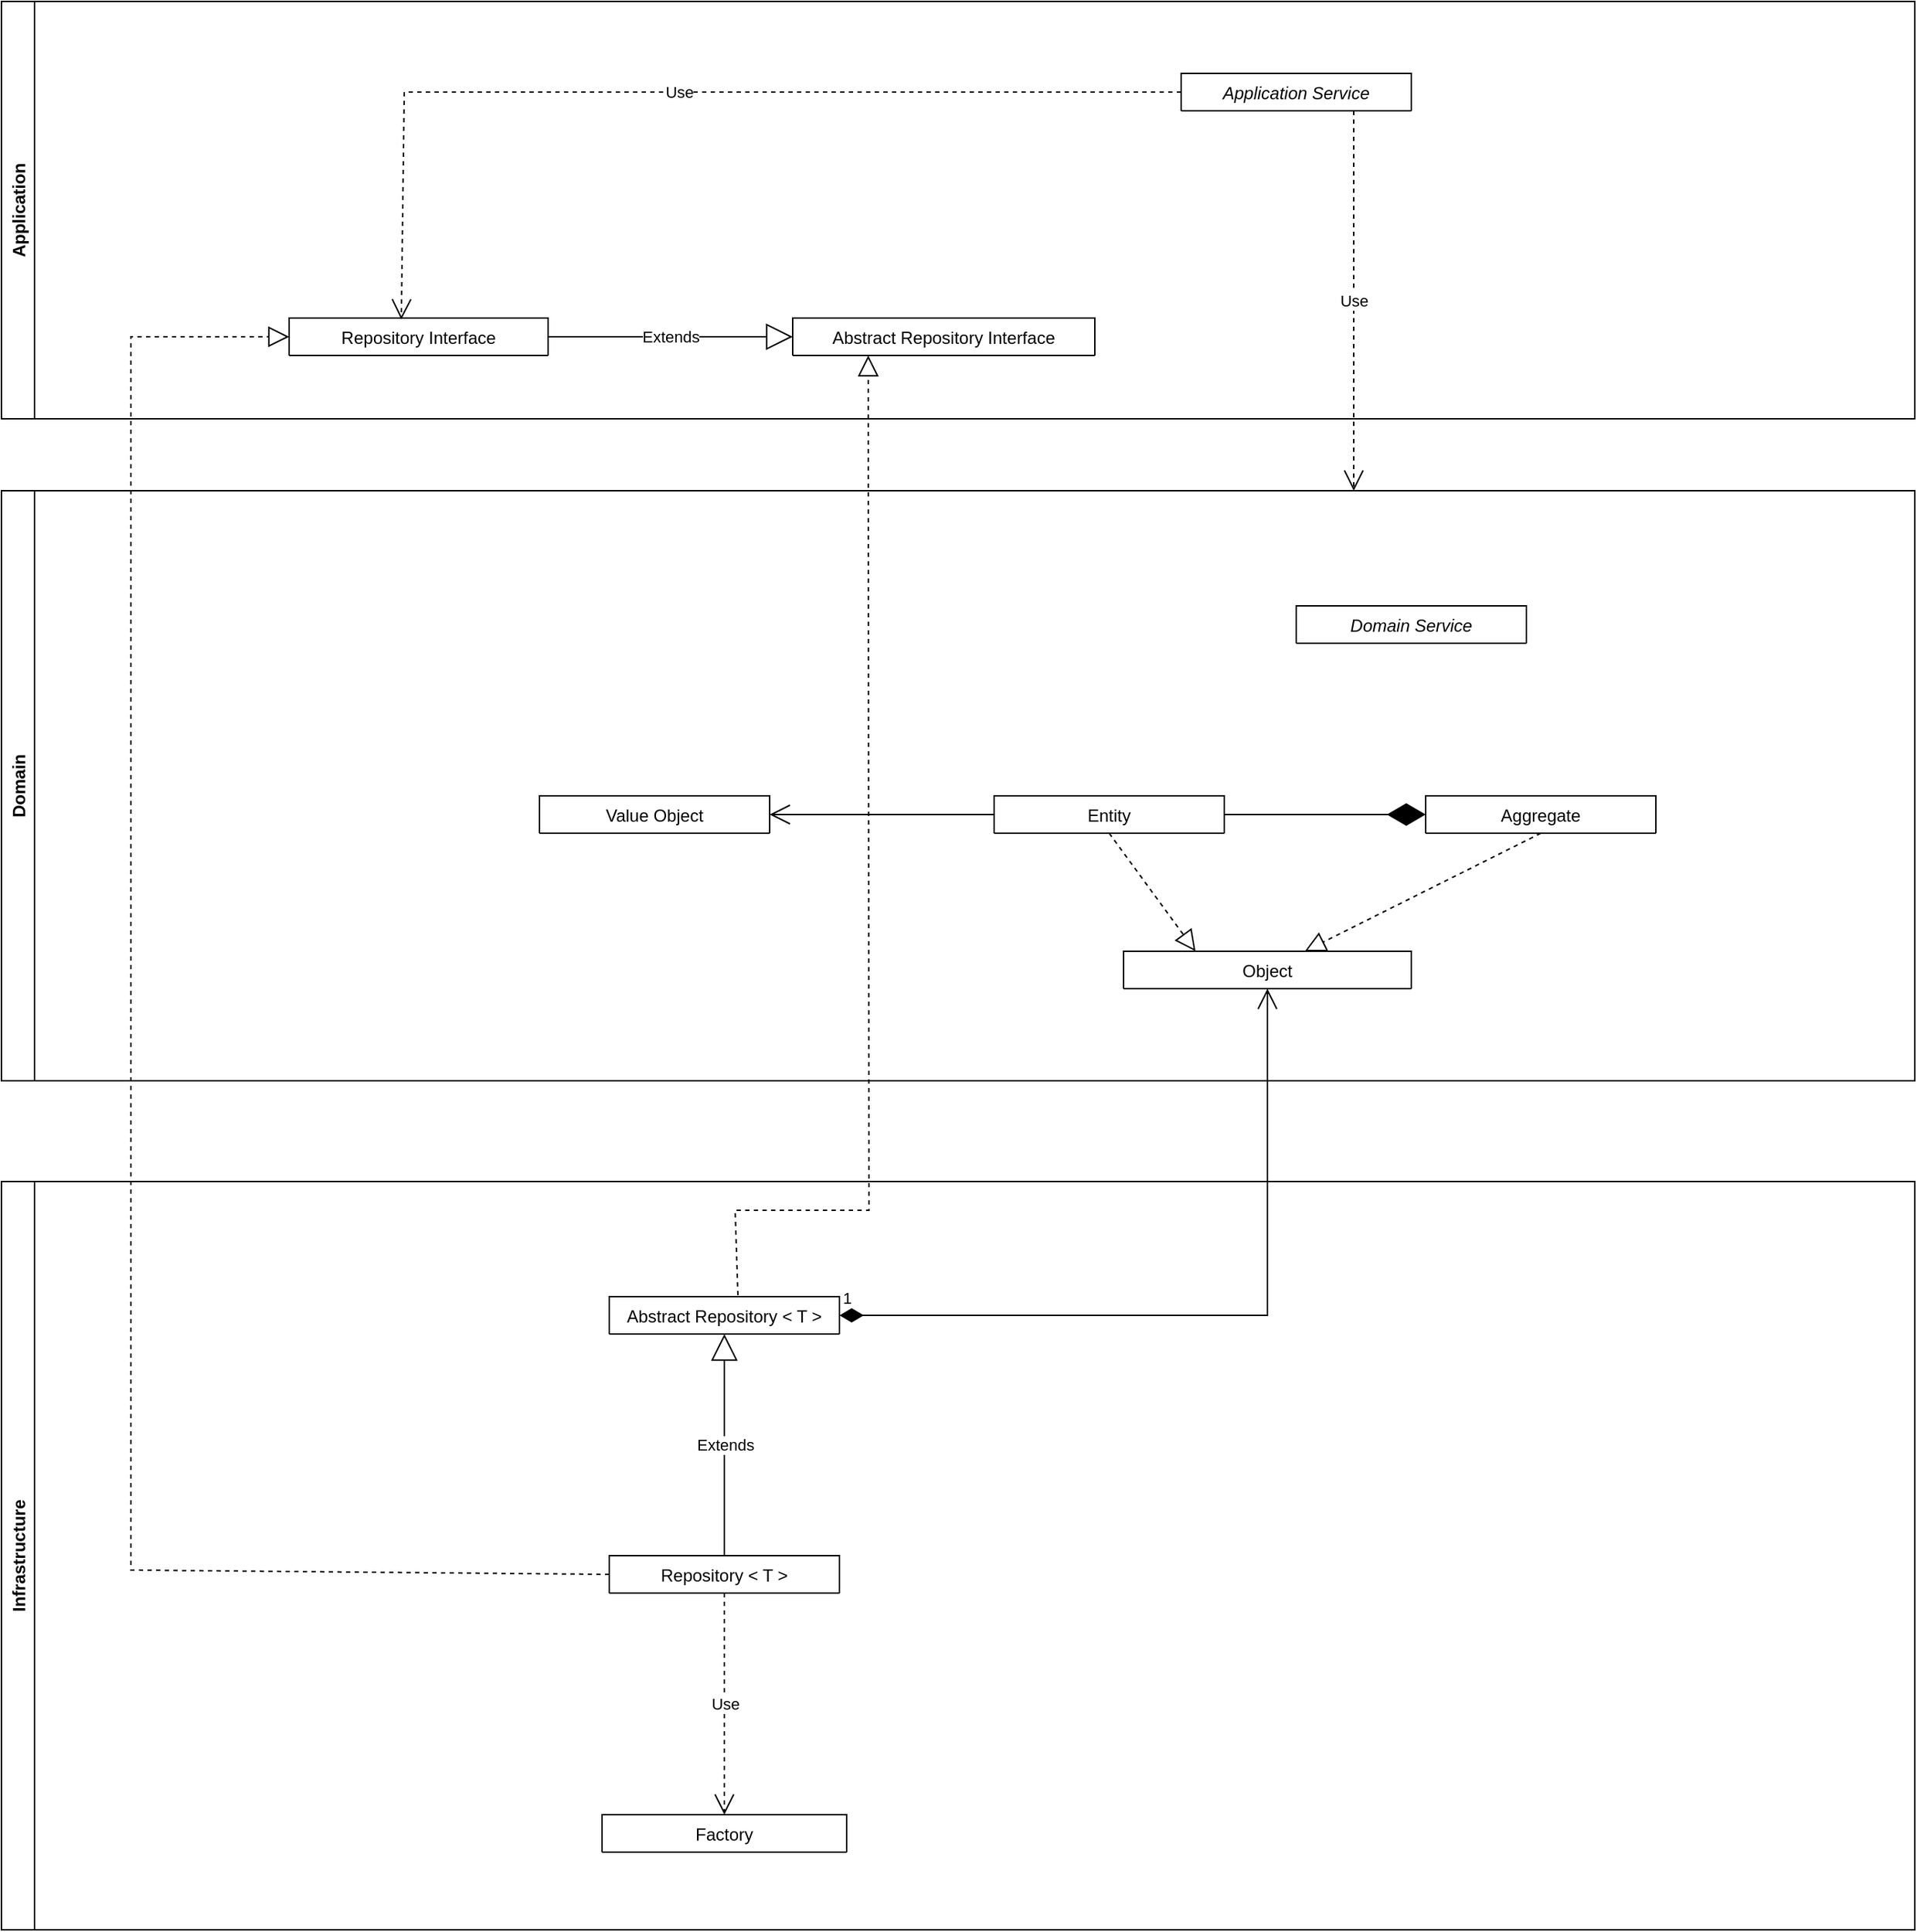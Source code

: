 <mxfile version="20.2.7" type="github">
  <diagram id="C5RBs43oDa-KdzZeNtuy" name="Page-1">
    <mxGraphModel dx="1422" dy="770" grid="1" gridSize="10" guides="1" tooltips="1" connect="1" arrows="1" fold="1" page="1" pageScale="1" pageWidth="827" pageHeight="1169" math="0" shadow="0">
      <root>
        <mxCell id="WIyWlLk6GJQsqaUBKTNV-0" />
        <mxCell id="WIyWlLk6GJQsqaUBKTNV-1" parent="WIyWlLk6GJQsqaUBKTNV-0" />
        <mxCell id="H5-uJmQoRYERKRYJ_wzi-27" value="Application" style="swimlane;horizontal=0;" vertex="1" parent="WIyWlLk6GJQsqaUBKTNV-1">
          <mxGeometry x="40" y="20" width="1330" height="290" as="geometry" />
        </mxCell>
        <mxCell id="zkfFHV4jXpPFQw0GAbJ--17" value="Repository Interface" style="swimlane;fontStyle=0;align=center;verticalAlign=top;childLayout=stackLayout;horizontal=1;startSize=26;horizontalStack=0;resizeParent=1;resizeLast=0;collapsible=1;marginBottom=0;rounded=0;shadow=0;strokeWidth=1;" parent="H5-uJmQoRYERKRYJ_wzi-27" vertex="1" collapsed="1">
          <mxGeometry x="200" y="220" width="180" height="26" as="geometry">
            <mxRectangle x="480" y="234" width="160" height="90" as="alternateBounds" />
          </mxGeometry>
        </mxCell>
        <mxCell id="zkfFHV4jXpPFQw0GAbJ--23" value="" style="line;html=1;strokeWidth=1;align=left;verticalAlign=middle;spacingTop=-1;spacingLeft=3;spacingRight=3;rotatable=0;labelPosition=right;points=[];portConstraint=eastwest;" parent="zkfFHV4jXpPFQw0GAbJ--17" vertex="1">
          <mxGeometry y="26" width="160" height="8" as="geometry" />
        </mxCell>
        <mxCell id="H5-uJmQoRYERKRYJ_wzi-0" value="Abstract Repository Interface" style="swimlane;fontStyle=0;align=center;verticalAlign=top;childLayout=stackLayout;horizontal=1;startSize=26;horizontalStack=0;resizeParent=1;resizeLast=0;collapsible=1;marginBottom=0;rounded=0;shadow=0;strokeWidth=1;" vertex="1" collapsed="1" parent="H5-uJmQoRYERKRYJ_wzi-27">
          <mxGeometry x="550" y="220" width="210" height="26" as="geometry">
            <mxRectangle x="480" y="40" width="160" height="90" as="alternateBounds" />
          </mxGeometry>
        </mxCell>
        <mxCell id="H5-uJmQoRYERKRYJ_wzi-1" value="" style="line;html=1;strokeWidth=1;align=left;verticalAlign=middle;spacingTop=-1;spacingLeft=3;spacingRight=3;rotatable=0;labelPosition=right;points=[];portConstraint=eastwest;" vertex="1" parent="H5-uJmQoRYERKRYJ_wzi-0">
          <mxGeometry y="26" width="160" height="8" as="geometry" />
        </mxCell>
        <mxCell id="H5-uJmQoRYERKRYJ_wzi-7" value="Extends" style="endArrow=block;endSize=16;endFill=0;html=1;rounded=0;exitX=1;exitY=0.5;exitDx=0;exitDy=0;entryX=0;entryY=0.5;entryDx=0;entryDy=0;" edge="1" parent="H5-uJmQoRYERKRYJ_wzi-27" source="zkfFHV4jXpPFQw0GAbJ--17" target="H5-uJmQoRYERKRYJ_wzi-0">
          <mxGeometry width="160" relative="1" as="geometry">
            <mxPoint x="437.5" y="594" as="sourcePoint" />
            <mxPoint x="437.5" y="504" as="targetPoint" />
          </mxGeometry>
        </mxCell>
        <mxCell id="H5-uJmQoRYERKRYJ_wzi-17" value="Use" style="endArrow=open;endSize=12;dashed=1;html=1;rounded=0;exitX=0;exitY=0.5;exitDx=0;exitDy=0;entryX=0.433;entryY=0.038;entryDx=0;entryDy=0;entryPerimeter=0;" edge="1" parent="H5-uJmQoRYERKRYJ_wzi-27" source="zkfFHV4jXpPFQw0GAbJ--0" target="zkfFHV4jXpPFQw0GAbJ--17">
          <mxGeometry width="160" relative="1" as="geometry">
            <mxPoint x="137.5" y="214" as="sourcePoint" />
            <mxPoint x="347.5" y="214" as="targetPoint" />
            <Array as="points">
              <mxPoint x="280" y="63" />
            </Array>
          </mxGeometry>
        </mxCell>
        <mxCell id="zkfFHV4jXpPFQw0GAbJ--0" value="Application Service" style="swimlane;fontStyle=2;align=center;verticalAlign=top;childLayout=stackLayout;horizontal=1;startSize=26;horizontalStack=0;resizeParent=1;resizeLast=0;collapsible=1;marginBottom=0;rounded=0;shadow=0;strokeWidth=1;" parent="H5-uJmQoRYERKRYJ_wzi-27" vertex="1" collapsed="1">
          <mxGeometry x="820" y="50" width="160" height="26" as="geometry">
            <mxRectangle x="110" y="210" width="160" height="138" as="alternateBounds" />
          </mxGeometry>
        </mxCell>
        <mxCell id="zkfFHV4jXpPFQw0GAbJ--4" value="" style="line;html=1;strokeWidth=1;align=left;verticalAlign=middle;spacingTop=-1;spacingLeft=3;spacingRight=3;rotatable=0;labelPosition=right;points=[];portConstraint=eastwest;" parent="zkfFHV4jXpPFQw0GAbJ--0" vertex="1">
          <mxGeometry y="26" width="160" height="8" as="geometry" />
        </mxCell>
        <mxCell id="H5-uJmQoRYERKRYJ_wzi-28" value="Domain" style="swimlane;horizontal=0;" vertex="1" parent="WIyWlLk6GJQsqaUBKTNV-1">
          <mxGeometry x="40" y="360" width="1330" height="410" as="geometry" />
        </mxCell>
        <mxCell id="zkfFHV4jXpPFQw0GAbJ--6" value="Entity" style="swimlane;fontStyle=0;align=center;verticalAlign=top;childLayout=stackLayout;horizontal=1;startSize=26;horizontalStack=0;resizeParent=1;resizeLast=0;collapsible=1;marginBottom=0;rounded=0;shadow=0;strokeWidth=1;" parent="H5-uJmQoRYERKRYJ_wzi-28" vertex="1" collapsed="1">
          <mxGeometry x="690" y="212" width="160" height="26" as="geometry">
            <mxRectangle x="110" y="626" width="160" height="118" as="alternateBounds" />
          </mxGeometry>
        </mxCell>
        <mxCell id="zkfFHV4jXpPFQw0GAbJ--9" value="" style="line;html=1;strokeWidth=1;align=left;verticalAlign=middle;spacingTop=-1;spacingLeft=3;spacingRight=3;rotatable=0;labelPosition=right;points=[];portConstraint=eastwest;" parent="zkfFHV4jXpPFQw0GAbJ--6" vertex="1">
          <mxGeometry y="26" width="160" height="8" as="geometry" />
        </mxCell>
        <mxCell id="H5-uJmQoRYERKRYJ_wzi-18" value="Value Object" style="swimlane;fontStyle=0;align=center;verticalAlign=top;childLayout=stackLayout;horizontal=1;startSize=26;horizontalStack=0;resizeParent=1;resizeLast=0;collapsible=1;marginBottom=0;rounded=0;shadow=0;strokeWidth=1;" vertex="1" collapsed="1" parent="H5-uJmQoRYERKRYJ_wzi-28">
          <mxGeometry x="374" y="212" width="160" height="26" as="geometry">
            <mxRectangle x="110" y="780" width="160" height="118" as="alternateBounds" />
          </mxGeometry>
        </mxCell>
        <mxCell id="H5-uJmQoRYERKRYJ_wzi-19" value="" style="line;html=1;strokeWidth=1;align=left;verticalAlign=middle;spacingTop=-1;spacingLeft=3;spacingRight=3;rotatable=0;labelPosition=right;points=[];portConstraint=eastwest;" vertex="1" parent="H5-uJmQoRYERKRYJ_wzi-18">
          <mxGeometry y="26" width="160" height="8" as="geometry" />
        </mxCell>
        <mxCell id="H5-uJmQoRYERKRYJ_wzi-20" value="Aggregate" style="swimlane;fontStyle=0;align=center;verticalAlign=top;childLayout=stackLayout;horizontal=1;startSize=26;horizontalStack=0;resizeParent=1;resizeLast=0;collapsible=1;marginBottom=0;rounded=0;shadow=0;strokeWidth=1;" vertex="1" collapsed="1" parent="H5-uJmQoRYERKRYJ_wzi-28">
          <mxGeometry x="990" y="212" width="160" height="26" as="geometry">
            <mxRectangle x="110" y="460" width="160" height="118" as="alternateBounds" />
          </mxGeometry>
        </mxCell>
        <mxCell id="H5-uJmQoRYERKRYJ_wzi-21" value="" style="line;html=1;strokeWidth=1;align=left;verticalAlign=middle;spacingTop=-1;spacingLeft=3;spacingRight=3;rotatable=0;labelPosition=right;points=[];portConstraint=eastwest;" vertex="1" parent="H5-uJmQoRYERKRYJ_wzi-20">
          <mxGeometry y="26" width="160" height="8" as="geometry" />
        </mxCell>
        <mxCell id="H5-uJmQoRYERKRYJ_wzi-24" value="Domain Service" style="swimlane;fontStyle=2;align=center;verticalAlign=top;childLayout=stackLayout;horizontal=1;startSize=26;horizontalStack=0;resizeParent=1;resizeLast=0;collapsible=1;marginBottom=0;rounded=0;shadow=0;strokeWidth=1;" vertex="1" collapsed="1" parent="H5-uJmQoRYERKRYJ_wzi-28">
          <mxGeometry x="900" y="80" width="160" height="26" as="geometry">
            <mxRectangle x="110" y="40" width="160" height="138" as="alternateBounds" />
          </mxGeometry>
        </mxCell>
        <mxCell id="H5-uJmQoRYERKRYJ_wzi-25" value="" style="line;html=1;strokeWidth=1;align=left;verticalAlign=middle;spacingTop=-1;spacingLeft=3;spacingRight=3;rotatable=0;labelPosition=right;points=[];portConstraint=eastwest;" vertex="1" parent="H5-uJmQoRYERKRYJ_wzi-24">
          <mxGeometry y="26" width="160" height="8" as="geometry" />
        </mxCell>
        <mxCell id="H5-uJmQoRYERKRYJ_wzi-30" value="Object" style="swimlane;fontStyle=0;align=center;verticalAlign=top;childLayout=stackLayout;horizontal=1;startSize=26;horizontalStack=0;resizeParent=1;resizeLast=0;collapsible=1;marginBottom=0;rounded=0;shadow=0;strokeWidth=1;" vertex="1" collapsed="1" parent="H5-uJmQoRYERKRYJ_wzi-28">
          <mxGeometry x="780" y="320" width="200" height="26" as="geometry">
            <mxRectangle x="110" y="626" width="160" height="118" as="alternateBounds" />
          </mxGeometry>
        </mxCell>
        <mxCell id="H5-uJmQoRYERKRYJ_wzi-31" value="" style="line;html=1;strokeWidth=1;align=left;verticalAlign=middle;spacingTop=-1;spacingLeft=3;spacingRight=3;rotatable=0;labelPosition=right;points=[];portConstraint=eastwest;" vertex="1" parent="H5-uJmQoRYERKRYJ_wzi-30">
          <mxGeometry y="26" width="160" height="8" as="geometry" />
        </mxCell>
        <mxCell id="H5-uJmQoRYERKRYJ_wzi-35" value="" style="endArrow=block;dashed=1;endFill=0;endSize=12;html=1;rounded=0;entryX=0.25;entryY=0;entryDx=0;entryDy=0;exitX=0.5;exitY=1;exitDx=0;exitDy=0;" edge="1" parent="H5-uJmQoRYERKRYJ_wzi-28" source="zkfFHV4jXpPFQw0GAbJ--6" target="H5-uJmQoRYERKRYJ_wzi-30">
          <mxGeometry width="160" relative="1" as="geometry">
            <mxPoint x="560" y="480" as="sourcePoint" />
            <mxPoint x="720" y="480" as="targetPoint" />
          </mxGeometry>
        </mxCell>
        <mxCell id="H5-uJmQoRYERKRYJ_wzi-36" value="" style="endArrow=block;dashed=1;endFill=0;endSize=12;html=1;rounded=0;exitX=0.5;exitY=1;exitDx=0;exitDy=0;" edge="1" parent="H5-uJmQoRYERKRYJ_wzi-28" source="H5-uJmQoRYERKRYJ_wzi-20" target="H5-uJmQoRYERKRYJ_wzi-30">
          <mxGeometry width="160" relative="1" as="geometry">
            <mxPoint x="560" y="480" as="sourcePoint" />
            <mxPoint x="720" y="480" as="targetPoint" />
          </mxGeometry>
        </mxCell>
        <mxCell id="H5-uJmQoRYERKRYJ_wzi-42" value="" style="endArrow=diamondThin;endFill=1;endSize=24;html=1;rounded=0;entryX=0;entryY=0.5;entryDx=0;entryDy=0;exitX=1;exitY=0.5;exitDx=0;exitDy=0;" edge="1" parent="H5-uJmQoRYERKRYJ_wzi-28" source="zkfFHV4jXpPFQw0GAbJ--6" target="H5-uJmQoRYERKRYJ_wzi-20">
          <mxGeometry width="160" relative="1" as="geometry">
            <mxPoint x="850" y="225" as="sourcePoint" />
            <mxPoint x="720" y="360" as="targetPoint" />
          </mxGeometry>
        </mxCell>
        <mxCell id="H5-uJmQoRYERKRYJ_wzi-43" value="" style="endArrow=open;endFill=1;endSize=12;html=1;rounded=0;exitX=0;exitY=0.5;exitDx=0;exitDy=0;entryX=1;entryY=0.5;entryDx=0;entryDy=0;" edge="1" parent="H5-uJmQoRYERKRYJ_wzi-28" source="zkfFHV4jXpPFQw0GAbJ--6" target="H5-uJmQoRYERKRYJ_wzi-18">
          <mxGeometry width="160" relative="1" as="geometry">
            <mxPoint x="560" y="360" as="sourcePoint" />
            <mxPoint x="720" y="360" as="targetPoint" />
          </mxGeometry>
        </mxCell>
        <mxCell id="H5-uJmQoRYERKRYJ_wzi-29" value="Infrastructure" style="swimlane;horizontal=0;" vertex="1" parent="WIyWlLk6GJQsqaUBKTNV-1">
          <mxGeometry x="40" y="840" width="1330" height="520" as="geometry" />
        </mxCell>
        <mxCell id="zkfFHV4jXpPFQw0GAbJ--13" value="Factory" style="swimlane;fontStyle=0;align=center;verticalAlign=top;childLayout=stackLayout;horizontal=1;startSize=26;horizontalStack=0;resizeParent=1;resizeLast=0;collapsible=1;marginBottom=0;rounded=0;shadow=0;strokeWidth=1;" parent="H5-uJmQoRYERKRYJ_wzi-29" vertex="1" collapsed="1">
          <mxGeometry x="417.5" y="440" width="170" height="26" as="geometry">
            <mxRectangle x="480" y="860" width="160" height="70" as="alternateBounds" />
          </mxGeometry>
        </mxCell>
        <mxCell id="zkfFHV4jXpPFQw0GAbJ--15" value="" style="line;html=1;strokeWidth=1;align=left;verticalAlign=middle;spacingTop=-1;spacingLeft=3;spacingRight=3;rotatable=0;labelPosition=right;points=[];portConstraint=eastwest;" parent="zkfFHV4jXpPFQw0GAbJ--13" vertex="1">
          <mxGeometry y="26" width="160" height="8" as="geometry" />
        </mxCell>
        <mxCell id="H5-uJmQoRYERKRYJ_wzi-2" value="Abstract Repository &lt; T &gt;" style="swimlane;fontStyle=0;align=center;verticalAlign=top;childLayout=stackLayout;horizontal=1;startSize=26;horizontalStack=0;resizeParent=1;resizeLast=0;collapsible=1;marginBottom=0;rounded=0;shadow=0;strokeWidth=1;" vertex="1" collapsed="1" parent="H5-uJmQoRYERKRYJ_wzi-29">
          <mxGeometry x="422.5" y="80" width="160" height="26" as="geometry">
            <mxRectangle x="480" y="460" width="160" height="90" as="alternateBounds" />
          </mxGeometry>
        </mxCell>
        <mxCell id="H5-uJmQoRYERKRYJ_wzi-3" value="" style="line;html=1;strokeWidth=1;align=left;verticalAlign=middle;spacingTop=-1;spacingLeft=3;spacingRight=3;rotatable=0;labelPosition=right;points=[];portConstraint=eastwest;" vertex="1" parent="H5-uJmQoRYERKRYJ_wzi-2">
          <mxGeometry y="26" width="160" height="8" as="geometry" />
        </mxCell>
        <mxCell id="H5-uJmQoRYERKRYJ_wzi-4" value="Repository &lt; T &gt;" style="swimlane;fontStyle=0;align=center;verticalAlign=top;childLayout=stackLayout;horizontal=1;startSize=26;horizontalStack=0;resizeParent=1;resizeLast=0;collapsible=1;marginBottom=0;rounded=0;shadow=0;strokeWidth=1;" vertex="1" collapsed="1" parent="H5-uJmQoRYERKRYJ_wzi-29">
          <mxGeometry x="422.5" y="260" width="160" height="26" as="geometry">
            <mxRectangle x="480" y="640" width="160" height="90" as="alternateBounds" />
          </mxGeometry>
        </mxCell>
        <mxCell id="H5-uJmQoRYERKRYJ_wzi-5" value="" style="line;html=1;strokeWidth=1;align=left;verticalAlign=middle;spacingTop=-1;spacingLeft=3;spacingRight=3;rotatable=0;labelPosition=right;points=[];portConstraint=eastwest;" vertex="1" parent="H5-uJmQoRYERKRYJ_wzi-4">
          <mxGeometry y="26" width="160" height="8" as="geometry" />
        </mxCell>
        <mxCell id="H5-uJmQoRYERKRYJ_wzi-6" value="Extends" style="endArrow=block;endSize=16;endFill=0;html=1;rounded=0;exitX=0.5;exitY=0;exitDx=0;exitDy=0;entryX=0.5;entryY=1;entryDx=0;entryDy=0;" edge="1" parent="H5-uJmQoRYERKRYJ_wzi-29" source="H5-uJmQoRYERKRYJ_wzi-4" target="H5-uJmQoRYERKRYJ_wzi-2">
          <mxGeometry width="160" relative="1" as="geometry">
            <mxPoint x="272.5" y="130" as="sourcePoint" />
            <mxPoint x="432.5" y="130" as="targetPoint" />
          </mxGeometry>
        </mxCell>
        <mxCell id="H5-uJmQoRYERKRYJ_wzi-12" value="Use" style="endArrow=open;endSize=12;dashed=1;html=1;rounded=0;exitX=0.5;exitY=1;exitDx=0;exitDy=0;entryX=0.5;entryY=0;entryDx=0;entryDy=0;" edge="1" parent="H5-uJmQoRYERKRYJ_wzi-29" source="H5-uJmQoRYERKRYJ_wzi-4" target="zkfFHV4jXpPFQw0GAbJ--13">
          <mxGeometry width="160" relative="1" as="geometry">
            <mxPoint x="512.5" y="340" as="sourcePoint" />
            <mxPoint x="672.5" y="340" as="targetPoint" />
          </mxGeometry>
        </mxCell>
        <mxCell id="H5-uJmQoRYERKRYJ_wzi-32" value="1" style="endArrow=open;html=1;endSize=12;startArrow=diamondThin;startSize=14;startFill=1;edgeStyle=orthogonalEdgeStyle;align=left;verticalAlign=bottom;rounded=0;exitX=1;exitY=0.5;exitDx=0;exitDy=0;entryX=0.5;entryY=1;entryDx=0;entryDy=0;" edge="1" parent="WIyWlLk6GJQsqaUBKTNV-1" source="H5-uJmQoRYERKRYJ_wzi-2" target="H5-uJmQoRYERKRYJ_wzi-30">
          <mxGeometry x="-1" y="3" relative="1" as="geometry">
            <mxPoint x="600" y="960" as="sourcePoint" />
            <mxPoint x="760" y="960" as="targetPoint" />
          </mxGeometry>
        </mxCell>
        <mxCell id="H5-uJmQoRYERKRYJ_wzi-37" value="" style="endArrow=block;dashed=1;endFill=0;endSize=12;html=1;rounded=0;exitX=0.559;exitY=-0.038;exitDx=0;exitDy=0;exitPerimeter=0;entryX=0.25;entryY=1;entryDx=0;entryDy=0;" edge="1" parent="WIyWlLk6GJQsqaUBKTNV-1" source="H5-uJmQoRYERKRYJ_wzi-2" target="H5-uJmQoRYERKRYJ_wzi-0">
          <mxGeometry width="160" relative="1" as="geometry">
            <mxPoint x="600" y="720" as="sourcePoint" />
            <mxPoint x="760" y="720" as="targetPoint" />
            <Array as="points">
              <mxPoint x="550" y="860" />
              <mxPoint x="643" y="860" />
            </Array>
          </mxGeometry>
        </mxCell>
        <mxCell id="H5-uJmQoRYERKRYJ_wzi-38" value="" style="endArrow=block;dashed=1;endFill=0;endSize=12;html=1;rounded=0;exitX=0;exitY=0.5;exitDx=0;exitDy=0;entryX=0;entryY=0.5;entryDx=0;entryDy=0;" edge="1" parent="WIyWlLk6GJQsqaUBKTNV-1" source="H5-uJmQoRYERKRYJ_wzi-4" target="zkfFHV4jXpPFQw0GAbJ--17">
          <mxGeometry width="160" relative="1" as="geometry">
            <mxPoint x="600" y="960" as="sourcePoint" />
            <mxPoint x="320" y="270" as="targetPoint" />
            <Array as="points">
              <mxPoint x="130" y="1110" />
              <mxPoint x="130" y="253" />
            </Array>
          </mxGeometry>
        </mxCell>
        <mxCell id="H5-uJmQoRYERKRYJ_wzi-39" value="Use" style="endArrow=open;endSize=12;dashed=1;html=1;rounded=0;exitX=0.75;exitY=1;exitDx=0;exitDy=0;" edge="1" parent="WIyWlLk6GJQsqaUBKTNV-1" source="zkfFHV4jXpPFQw0GAbJ--0">
          <mxGeometry width="160" relative="1" as="geometry">
            <mxPoint x="600" y="370" as="sourcePoint" />
            <mxPoint x="980" y="360" as="targetPoint" />
          </mxGeometry>
        </mxCell>
      </root>
    </mxGraphModel>
  </diagram>
</mxfile>
